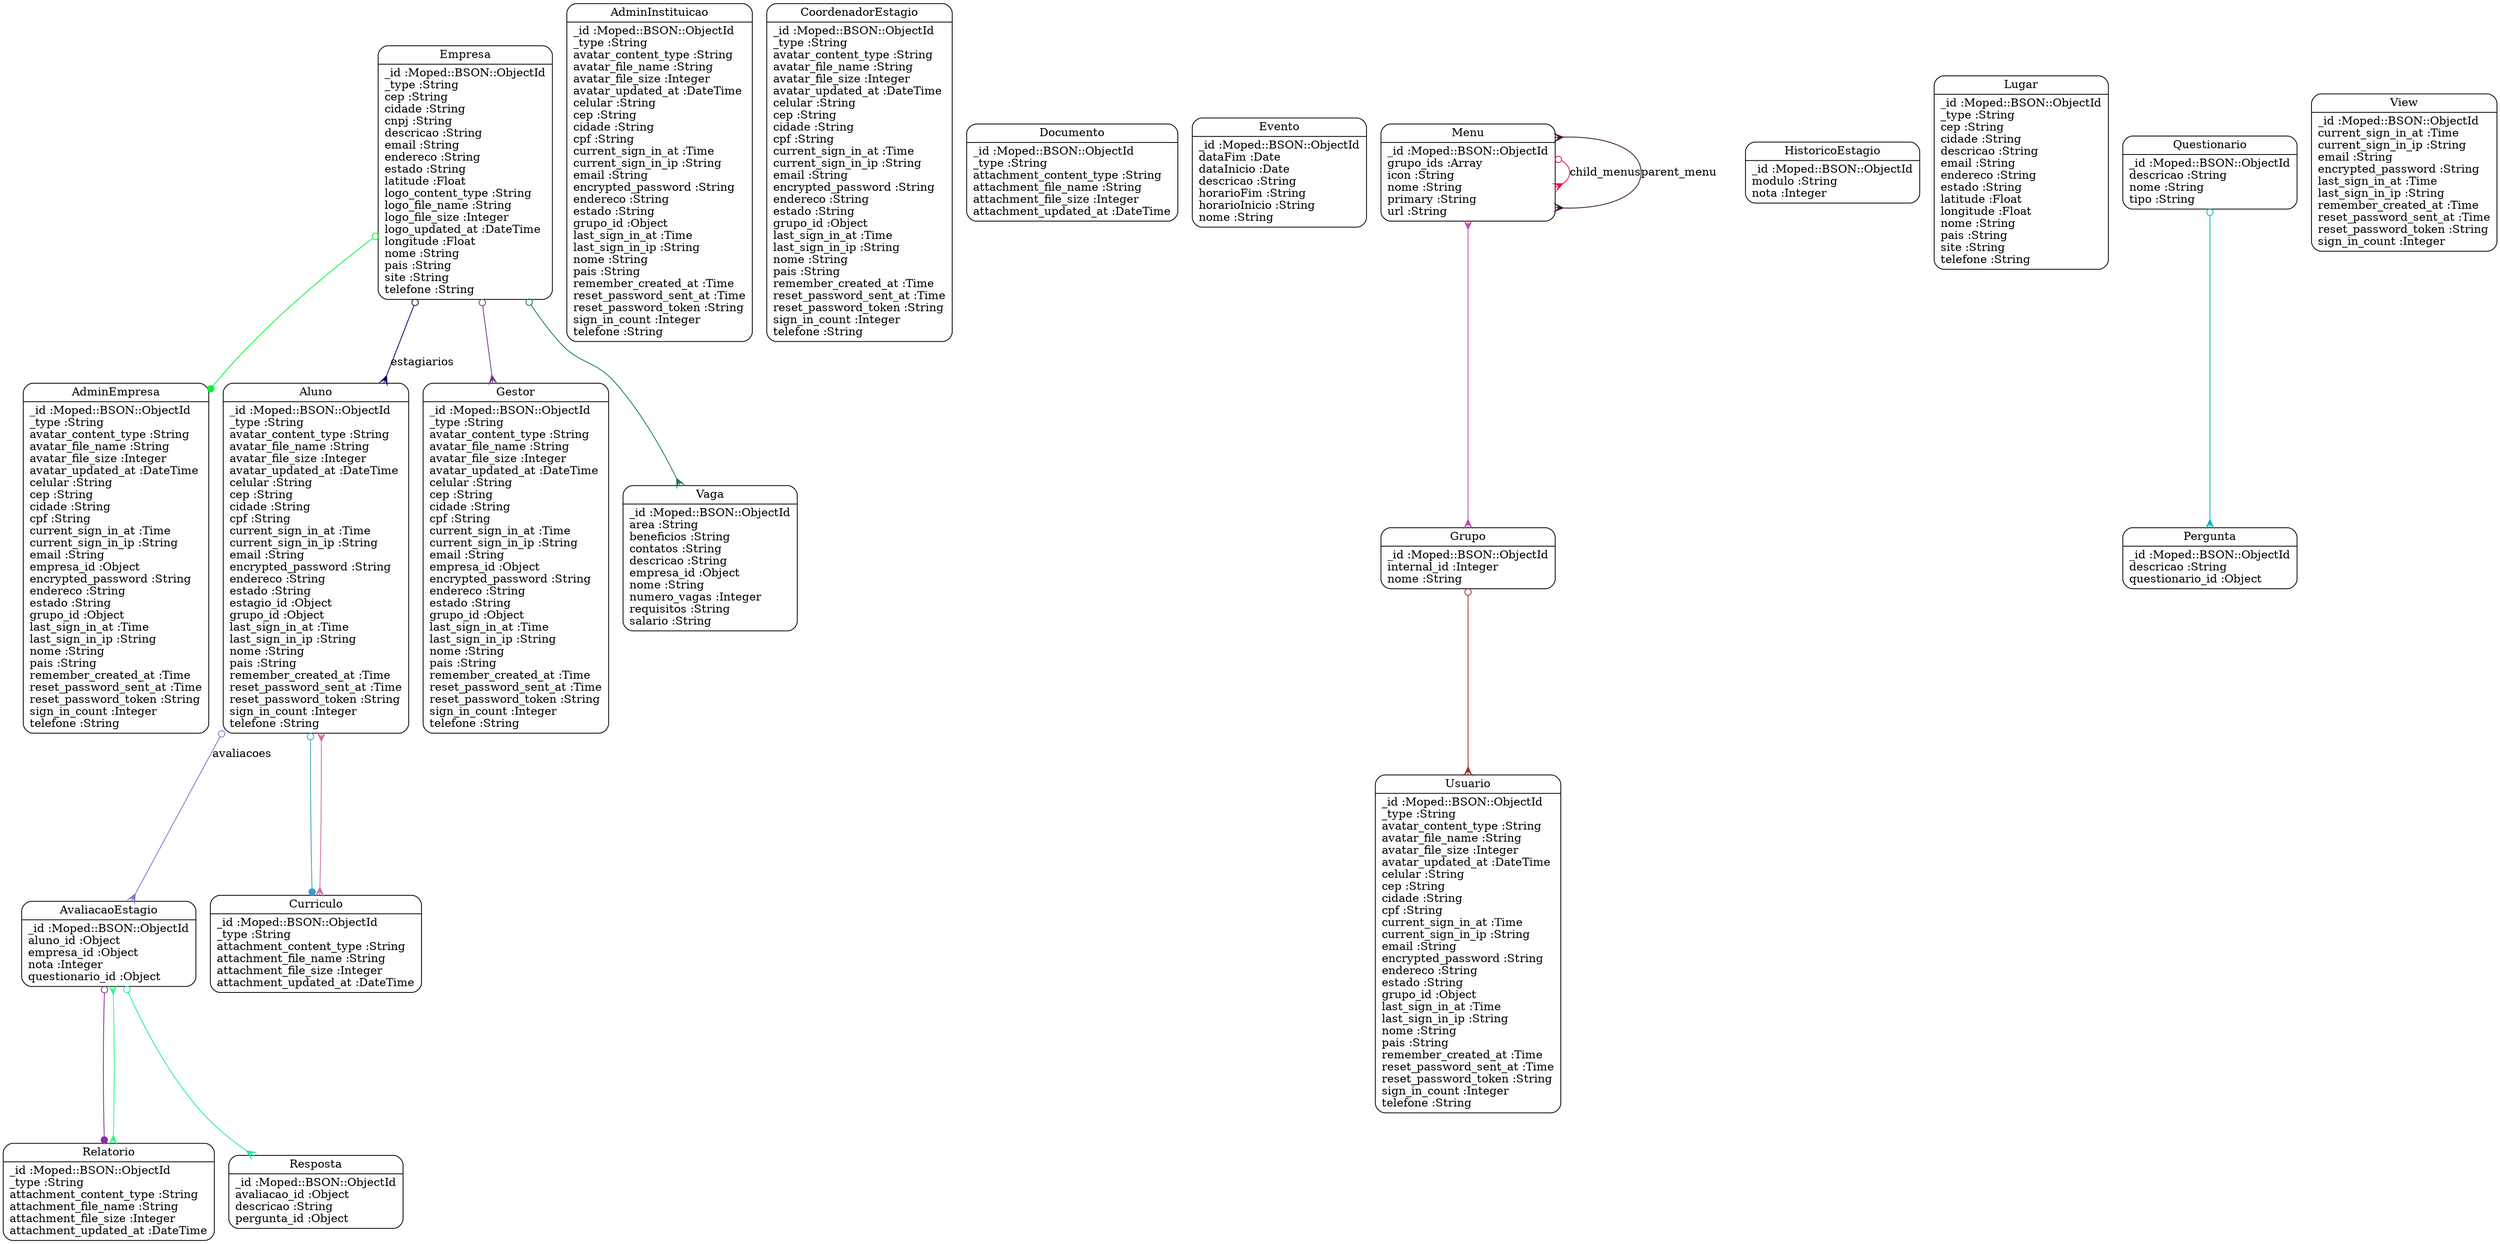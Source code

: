 digraph models_diagram {
	graph[overlap=false, splines=true]
	"AdminEmpresa" [shape=Mrecord, label="{AdminEmpresa|_id :Moped::BSON::ObjectId\l_type :String\lavatar_content_type :String\lavatar_file_name :String\lavatar_file_size :Integer\lavatar_updated_at :DateTime\lcelular :String\lcep :String\lcidade :String\lcpf :String\lcurrent_sign_in_at :Time\lcurrent_sign_in_ip :String\lemail :String\lempresa_id :Object\lencrypted_password :String\lendereco :String\lestado :String\lgrupo_id :Object\llast_sign_in_at :Time\llast_sign_in_ip :String\lnome :String\lpais :String\lremember_created_at :Time\lreset_password_sent_at :Time\lreset_password_token :String\lsign_in_count :Integer\ltelefone :String\l}"]
	"AdminInstituicao" [shape=Mrecord, label="{AdminInstituicao|_id :Moped::BSON::ObjectId\l_type :String\lavatar_content_type :String\lavatar_file_name :String\lavatar_file_size :Integer\lavatar_updated_at :DateTime\lcelular :String\lcep :String\lcidade :String\lcpf :String\lcurrent_sign_in_at :Time\lcurrent_sign_in_ip :String\lemail :String\lencrypted_password :String\lendereco :String\lestado :String\lgrupo_id :Object\llast_sign_in_at :Time\llast_sign_in_ip :String\lnome :String\lpais :String\lremember_created_at :Time\lreset_password_sent_at :Time\lreset_password_token :String\lsign_in_count :Integer\ltelefone :String\l}"]
	"Aluno" [shape=Mrecord, label="{Aluno|_id :Moped::BSON::ObjectId\l_type :String\lavatar_content_type :String\lavatar_file_name :String\lavatar_file_size :Integer\lavatar_updated_at :DateTime\lcelular :String\lcep :String\lcidade :String\lcpf :String\lcurrent_sign_in_at :Time\lcurrent_sign_in_ip :String\lemail :String\lencrypted_password :String\lendereco :String\lestado :String\lestagio_id :Object\lgrupo_id :Object\llast_sign_in_at :Time\llast_sign_in_ip :String\lnome :String\lpais :String\lremember_created_at :Time\lreset_password_sent_at :Time\lreset_password_token :String\lsign_in_count :Integer\ltelefone :String\l}"]
	"AvaliacaoEstagio" [shape=Mrecord, label="{AvaliacaoEstagio|_id :Moped::BSON::ObjectId\laluno_id :Object\lempresa_id :Object\lnota :Integer\lquestionario_id :Object\l}"]
	"CoordenadorEstagio" [shape=Mrecord, label="{CoordenadorEstagio|_id :Moped::BSON::ObjectId\l_type :String\lavatar_content_type :String\lavatar_file_name :String\lavatar_file_size :Integer\lavatar_updated_at :DateTime\lcelular :String\lcep :String\lcidade :String\lcpf :String\lcurrent_sign_in_at :Time\lcurrent_sign_in_ip :String\lemail :String\lencrypted_password :String\lendereco :String\lestado :String\lgrupo_id :Object\llast_sign_in_at :Time\llast_sign_in_ip :String\lnome :String\lpais :String\lremember_created_at :Time\lreset_password_sent_at :Time\lreset_password_token :String\lsign_in_count :Integer\ltelefone :String\l}"]
	"Curriculo" [shape=Mrecord, label="{Curriculo|_id :Moped::BSON::ObjectId\l_type :String\lattachment_content_type :String\lattachment_file_name :String\lattachment_file_size :Integer\lattachment_updated_at :DateTime\l}"]
	"Documento" [shape=Mrecord, label="{Documento|_id :Moped::BSON::ObjectId\l_type :String\lattachment_content_type :String\lattachment_file_name :String\lattachment_file_size :Integer\lattachment_updated_at :DateTime\l}"]
	"Empresa" [shape=Mrecord, label="{Empresa|_id :Moped::BSON::ObjectId\l_type :String\lcep :String\lcidade :String\lcnpj :String\ldescricao :String\lemail :String\lendereco :String\lestado :String\llatitude :Float\llogo_content_type :String\llogo_file_name :String\llogo_file_size :Integer\llogo_updated_at :DateTime\llongitude :Float\lnome :String\lpais :String\lsite :String\ltelefone :String\l}"]
	"Evento" [shape=Mrecord, label="{Evento|_id :Moped::BSON::ObjectId\ldataFim :Date\ldataInicio :Date\ldescricao :String\lhorarioFim :String\lhorarioInicio :String\lnome :String\l}"]
	"Gestor" [shape=Mrecord, label="{Gestor|_id :Moped::BSON::ObjectId\l_type :String\lavatar_content_type :String\lavatar_file_name :String\lavatar_file_size :Integer\lavatar_updated_at :DateTime\lcelular :String\lcep :String\lcidade :String\lcpf :String\lcurrent_sign_in_at :Time\lcurrent_sign_in_ip :String\lemail :String\lempresa_id :Object\lencrypted_password :String\lendereco :String\lestado :String\lgrupo_id :Object\llast_sign_in_at :Time\llast_sign_in_ip :String\lnome :String\lpais :String\lremember_created_at :Time\lreset_password_sent_at :Time\lreset_password_token :String\lsign_in_count :Integer\ltelefone :String\l}"]
	"Grupo" [shape=Mrecord, label="{Grupo|_id :Moped::BSON::ObjectId\linternal_id :Integer\lnome :String\l}"]
	"HistoricoEstagio" [shape=Mrecord, label="{HistoricoEstagio|_id :Moped::BSON::ObjectId\lmodulo :String\lnota :Integer\l}"]
	"Lugar" [shape=Mrecord, label="{Lugar|_id :Moped::BSON::ObjectId\l_type :String\lcep :String\lcidade :String\ldescricao :String\lemail :String\lendereco :String\lestado :String\llatitude :Float\llongitude :Float\lnome :String\lpais :String\lsite :String\ltelefone :String\l}"]
	"Menu" [shape=Mrecord, label="{Menu|_id :Moped::BSON::ObjectId\lgrupo_ids :Array\licon :String\lnome :String\lprimary :String\lurl :String\l}"]
	"Pergunta" [shape=Mrecord, label="{Pergunta|_id :Moped::BSON::ObjectId\ldescricao :String\lquestionario_id :Object\l}"]
	"Questionario" [shape=Mrecord, label="{Questionario|_id :Moped::BSON::ObjectId\ldescricao :String\lnome :String\ltipo :String\l}"]
	"Relatorio" [shape=Mrecord, label="{Relatorio|_id :Moped::BSON::ObjectId\l_type :String\lattachment_content_type :String\lattachment_file_name :String\lattachment_file_size :Integer\lattachment_updated_at :DateTime\l}"]
	"Resposta" [shape=Mrecord, label="{Resposta|_id :Moped::BSON::ObjectId\lavaliacao_id :Object\ldescricao :String\lpergunta_id :Object\l}"]
	"Usuario" [shape=Mrecord, label="{Usuario|_id :Moped::BSON::ObjectId\l_type :String\lavatar_content_type :String\lavatar_file_name :String\lavatar_file_size :Integer\lavatar_updated_at :DateTime\lcelular :String\lcep :String\lcidade :String\lcpf :String\lcurrent_sign_in_at :Time\lcurrent_sign_in_ip :String\lemail :String\lencrypted_password :String\lendereco :String\lestado :String\lgrupo_id :Object\llast_sign_in_at :Time\llast_sign_in_ip :String\lnome :String\lpais :String\lremember_created_at :Time\lreset_password_sent_at :Time\lreset_password_token :String\lsign_in_count :Integer\ltelefone :String\l}"]
	"Vaga" [shape=Mrecord, label="{Vaga|_id :Moped::BSON::ObjectId\larea :String\lbeneficios :String\lcontatos :String\ldescricao :String\lempresa_id :Object\lnome :String\lnumero_vagas :Integer\lrequisitos :String\lsalario :String\l}"]
	"View" [shape=Mrecord, label="{View|_id :Moped::BSON::ObjectId\lcurrent_sign_in_at :Time\lcurrent_sign_in_ip :String\lemail :String\lencrypted_password :String\llast_sign_in_at :Time\llast_sign_in_ip :String\lremember_created_at :Time\lreset_password_sent_at :Time\lreset_password_token :String\lsign_in_count :Integer\l}"]
	"Aluno" -> "Curriculo" [arrowtail=odot, arrowhead=dot, dir=both color="#3A9DCC"]
	"Aluno" -> "AvaliacaoEstagio" [label="avaliacoes", arrowtail=odot, arrowhead=crow, dir=both color="#7C77C6"]
	"AvaliacaoEstagio" -> "Resposta" [arrowtail=odot, arrowhead=crow, dir=both color="#1FE5AE"]
	"AvaliacaoEstagio" -> "Relatorio" [arrowtail=odot, arrowhead=dot, dir=both color="#8C29A3"]
	"Curriculo" -> "Aluno" [arrowtail=crow, arrowhead=crow, dir=both color="#CA70A8"]
	"Empresa" -> "AdminEmpresa" [arrowtail=odot, arrowhead=dot, dir=both color="#07F341"]
	"Empresa" -> "Gestor" [arrowtail=odot, arrowhead=crow, dir=both color="#75368E"]
	"Empresa" -> "Vaga" [arrowtail=odot, arrowhead=crow, dir=both color="#177661"]
	"Empresa" -> "Aluno" [label="estagiarios", arrowtail=odot, arrowhead=crow, dir=both color="#0B065F"]
	"Grupo" -> "Usuario" [arrowtail=odot, arrowhead=crow, dir=both color="#97352A"]
	"Menu" -> "Menu" [label="child_menus", arrowtail=odot, arrowhead=crow, dir=both color="#F40A42"]
	"Menu" -> "Menu" [label="parent_menu", arrowtail=crow, arrowhead=crow, dir=both color="#3D113A"]
	"Menu" -> "Grupo" [arrowtail=crow, arrowhead=crow, dir=both color="#BB4DA8"]
	"Questionario" -> "Pergunta" [arrowtail=odot, arrowhead=crow, dir=both color="#01B3CE"]
	"Relatorio" -> "AvaliacaoEstagio" [arrowtail=crow, arrowhead=crow, dir=both color="#2EFA90"]
}
